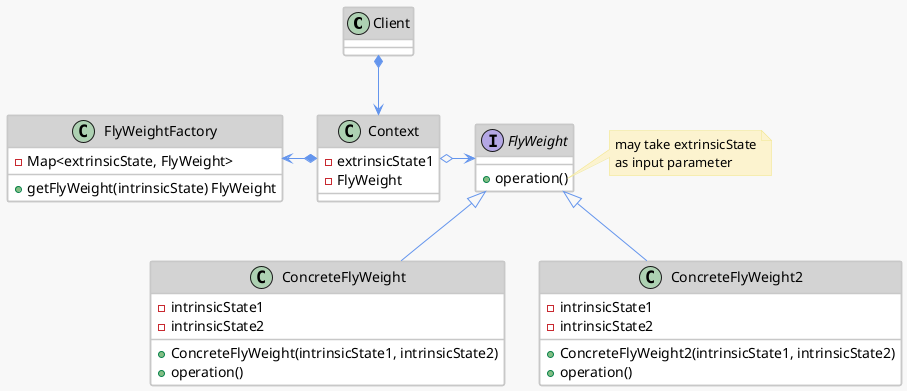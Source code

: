 @startuml

skinparam BackgroundColor #F8F8F8
skinparam  Shadowing false
skinparam RoundCorner 3
skinparam noteBorderColor Khaki
skinparam noteBackgroundColor #FCF3CF

skinparam class {
BackgroundColor white
ArrowColor CornFlowerBlue
BorderColor #C8C8C8
BorderThickness 1.5
HeaderBackgroundColor LightGrey
}

class Client {}
interface FlyWeight {
  + operation()

}
class ConcreteFlyWeight {
  - intrinsicState1
  - intrinsicState2

  + ConcreteFlyWeight(intrinsicState1, intrinsicState2)
  + operation()
}

class ConcreteFlyWeight2 {
  - intrinsicState1
  - intrinsicState2

  + ConcreteFlyWeight2(intrinsicState1, intrinsicState2)
  + operation()
}

note right of FlyWeight::operation
  may take extrinsicState
  as input parameter
end note

class Context {
 - extrinsicState1
 - FlyWeight
}

class FlyWeightFactory {
 - Map<extrinsicState, FlyWeight>
 + getFlyWeight(intrinsicState) FlyWeight

}

Client *--> Context
Context o-r-> FlyWeight
Context *-l-> FlyWeightFactory
FlyWeight <|-- ConcreteFlyWeight
FlyWeight <|-- ConcreteFlyWeight2

@enduml